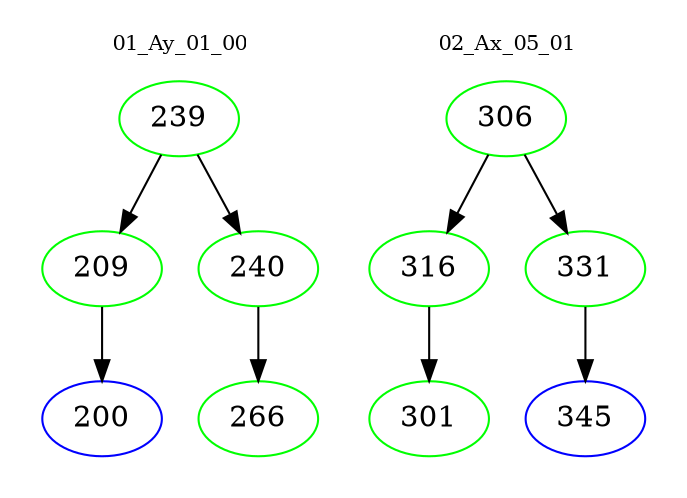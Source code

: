 digraph{
subgraph cluster_0 {
color = white
label = "01_Ay_01_00";
fontsize=10;
T0_239 [label="239", color="green"]
T0_239 -> T0_209 [color="black"]
T0_209 [label="209", color="green"]
T0_209 -> T0_200 [color="black"]
T0_200 [label="200", color="blue"]
T0_239 -> T0_240 [color="black"]
T0_240 [label="240", color="green"]
T0_240 -> T0_266 [color="black"]
T0_266 [label="266", color="green"]
}
subgraph cluster_1 {
color = white
label = "02_Ax_05_01";
fontsize=10;
T1_306 [label="306", color="green"]
T1_306 -> T1_316 [color="black"]
T1_316 [label="316", color="green"]
T1_316 -> T1_301 [color="black"]
T1_301 [label="301", color="green"]
T1_306 -> T1_331 [color="black"]
T1_331 [label="331", color="green"]
T1_331 -> T1_345 [color="black"]
T1_345 [label="345", color="blue"]
}
}
